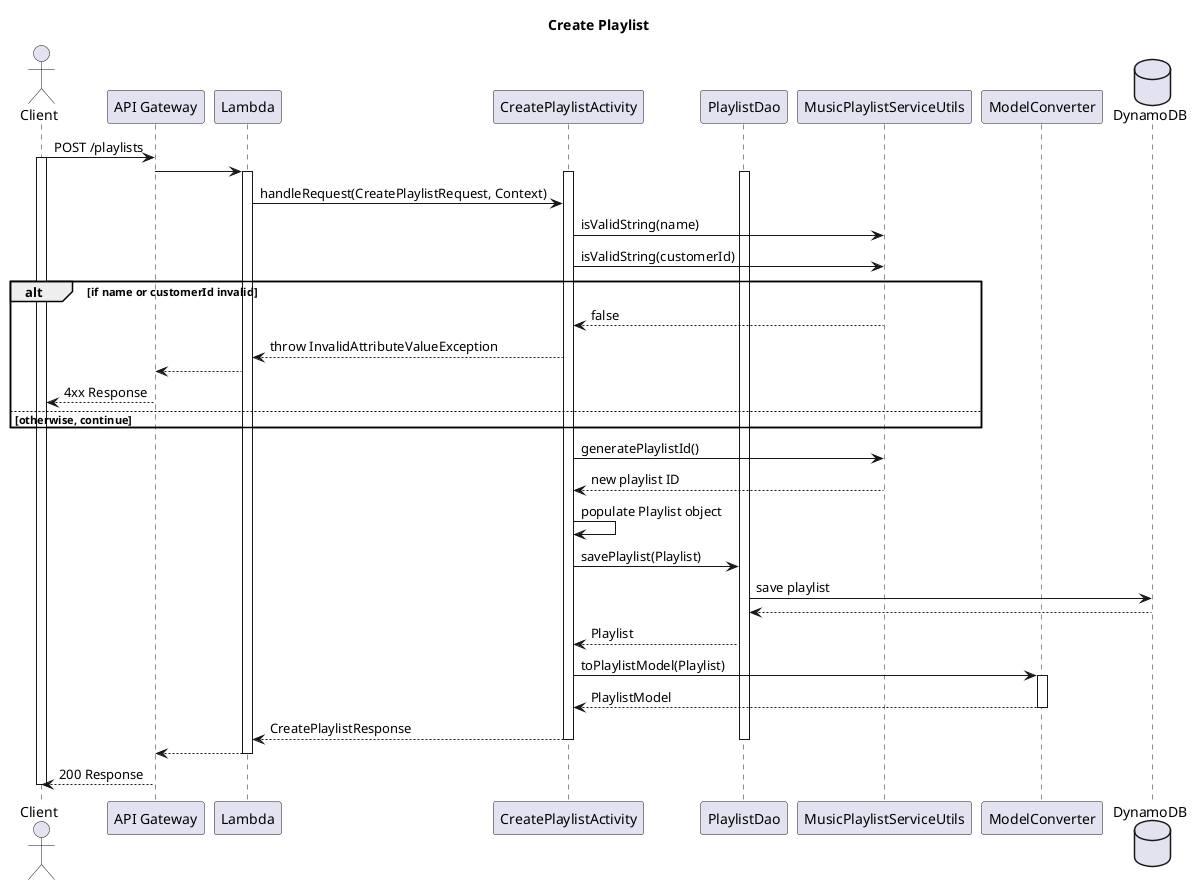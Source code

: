 @startuml
title Create Playlist

actor Client
participant "API Gateway" as APIGateway
participant Lambda
participant CreatePlaylistActivity
participant PlaylistDao
participant MusicPlaylistServiceUtils
participant ModelConverter
database DynamoDB

Client -> APIGateway : POST /playlists
activate Client
APIGateway -> Lambda
activate Lambda
activate CreatePlaylistActivity
activate PlaylistDao
Lambda -> CreatePlaylistActivity :  handleRequest(CreatePlaylistRequest, Context)
CreatePlaylistActivity -> MusicPlaylistServiceUtils : isValidString(name)
CreatePlaylistActivity -> MusicPlaylistServiceUtils : isValidString(customerId)

alt if name or customerId invalid
    CreatePlaylistActivity <-- MusicPlaylistServiceUtils : false
    Lambda <-- CreatePlaylistActivity : throw InvalidAttributeValueException
    APIGateway <-- Lambda
    Client <-- APIGateway : 4xx Response
else otherwise, continue
end

CreatePlaylistActivity -> MusicPlaylistServiceUtils : generatePlaylistId()
CreatePlaylistActivity <-- MusicPlaylistServiceUtils : new playlist ID

CreatePlaylistActivity -> CreatePlaylistActivity : populate Playlist object

CreatePlaylistActivity -> PlaylistDao : savePlaylist(Playlist)
PlaylistDao -> DynamoDB : save playlist
PlaylistDao <-- DynamoDB
CreatePlaylistActivity <-- PlaylistDao : Playlist

CreatePlaylistActivity -> ModelConverter : toPlaylistModel(Playlist)
activate ModelConverter
CreatePlaylistActivity <-- ModelConverter : PlaylistModel
deactivate ModelConverter

Lambda <-- CreatePlaylistActivity : CreatePlaylistResponse
deactivate PlaylistDao
deactivate CreatePlaylistActivity
APIGateway <-- Lambda
deactivate Lambda
Client <-- APIGateway : 200 Response
deactivate Client


@enduml
